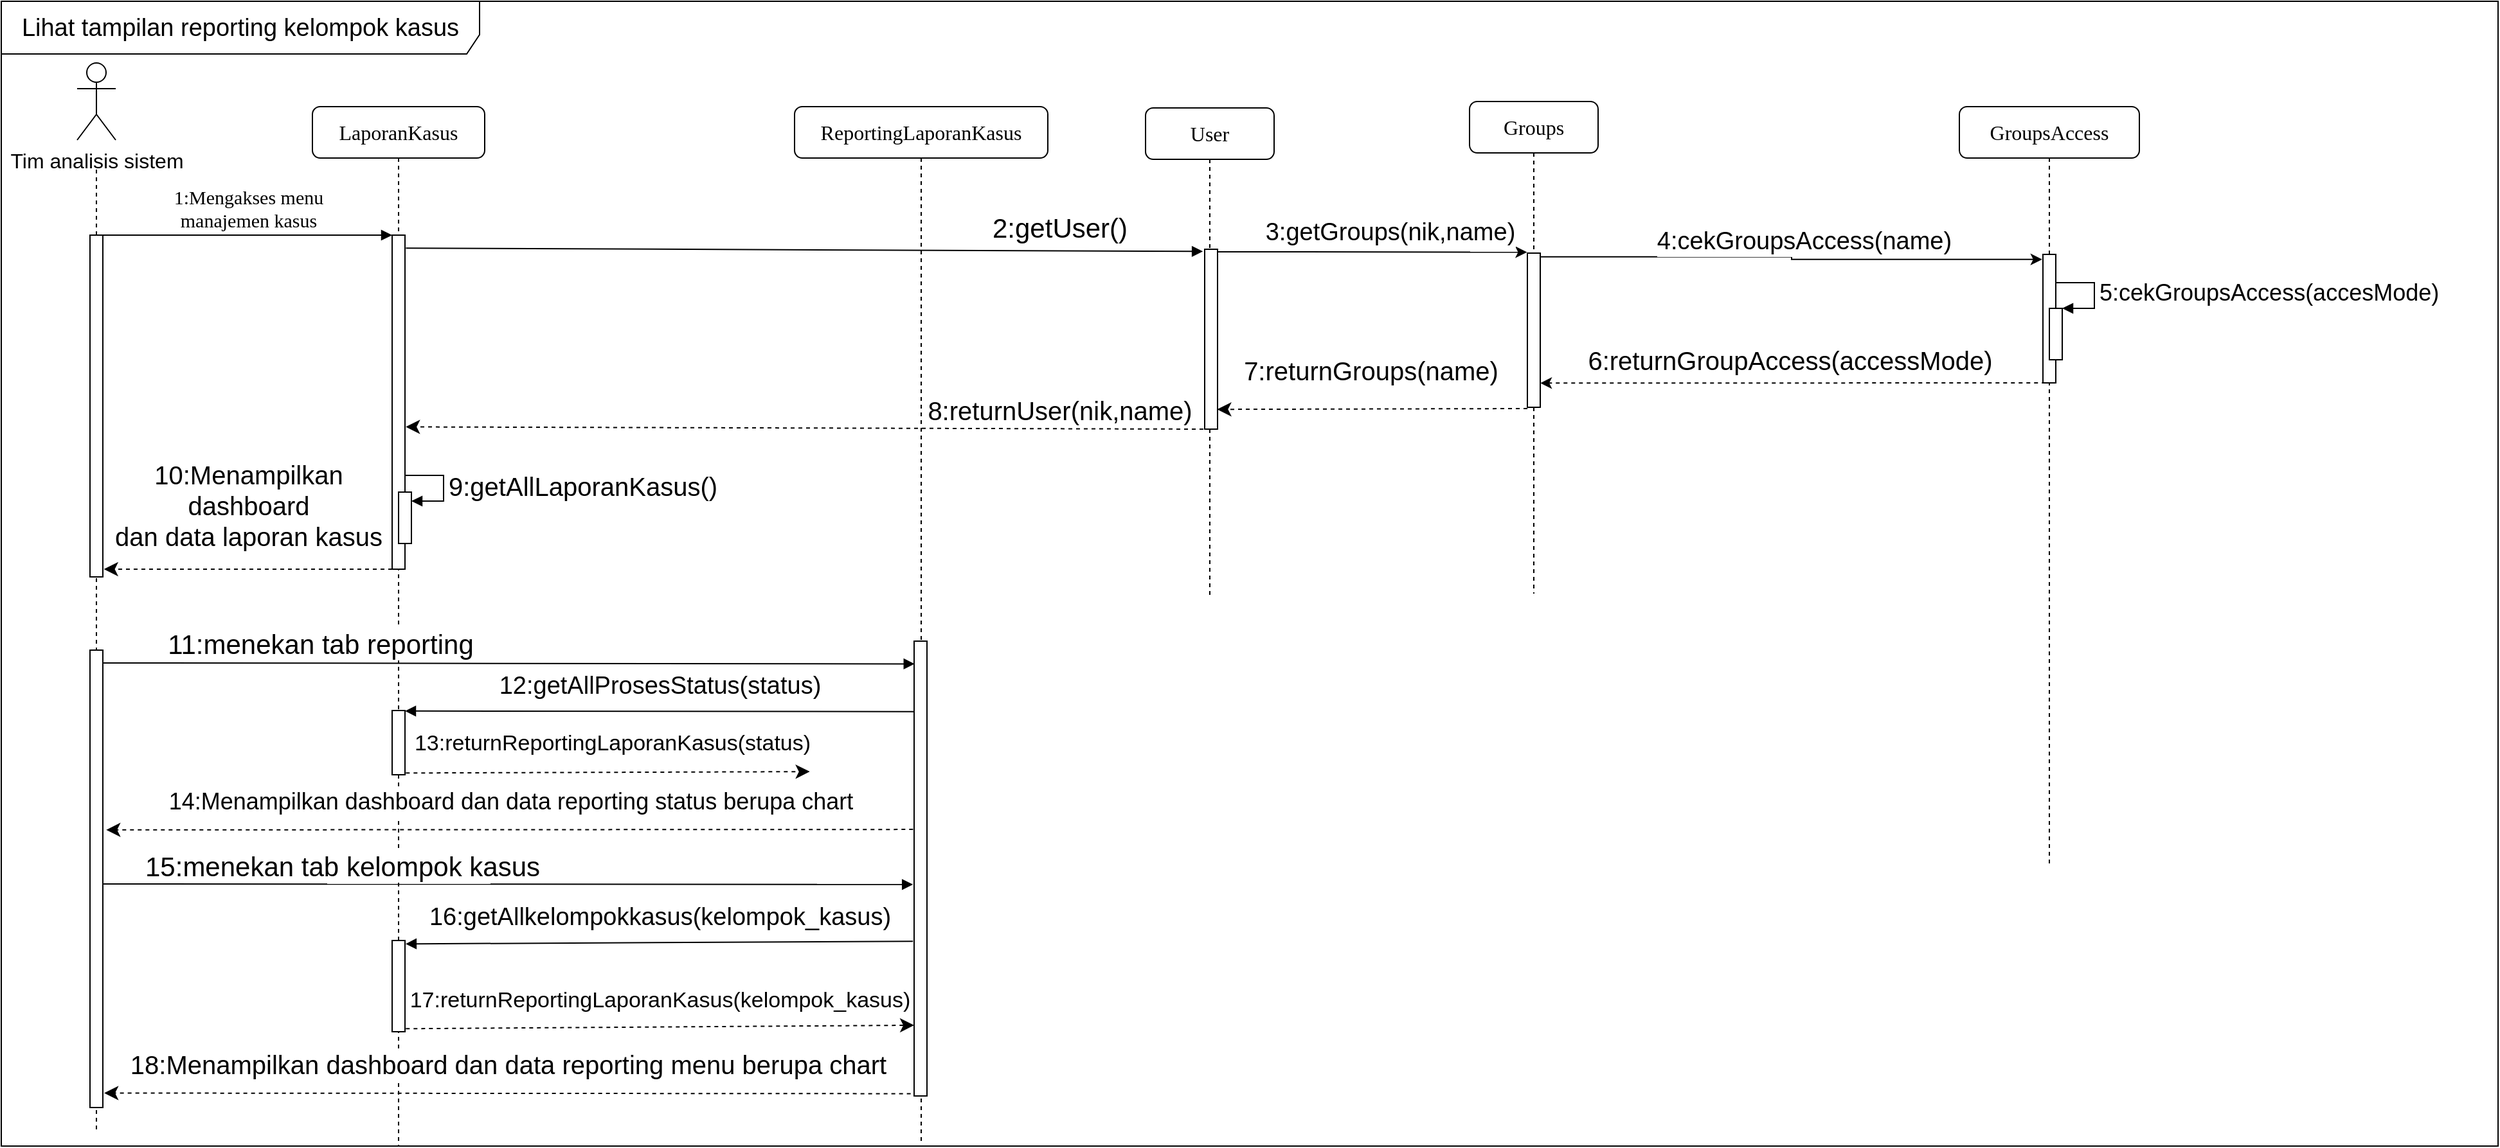 <mxfile version="20.7.4" type="device" pages="3"><diagram id="QUiNV-xHsfiYfG15vwnz" name="Lihat tampilan reporting Kelompok kasus"><mxGraphModel dx="1114" dy="602" grid="1" gridSize="10" guides="1" tooltips="1" connect="1" arrows="1" fold="1" page="1" pageScale="1" pageWidth="291" pageHeight="413" math="0" shadow="0"><root><mxCell id="0"/><mxCell id="1" parent="0"/><mxCell id="U2PRmTuFemIK35CUX2h_-1" value="&lt;font style=&quot;font-size: 19px;&quot;&gt;Lihat tampilan reporting kelompok kasus&lt;br&gt;&lt;/font&gt;" style="shape=umlFrame;whiteSpace=wrap;html=1;fontSize=13;width=372;height=41;" parent="1" vertex="1"><mxGeometry x="8" y="9" width="1942" height="891" as="geometry"/></mxCell><mxCell id="U2PRmTuFemIK35CUX2h_-2" value="&lt;font style=&quot;font-size: 16px;&quot;&gt;LaporanKasus&lt;/font&gt;" style="shape=umlLifeline;perimeter=lifelinePerimeter;whiteSpace=wrap;html=1;container=1;collapsible=0;recursiveResize=0;outlineConnect=0;rounded=1;shadow=0;comic=0;labelBackgroundColor=none;strokeWidth=1;fontFamily=Verdana;fontSize=12;align=center;" parent="1" vertex="1"><mxGeometry x="250" y="91" width="134" height="809" as="geometry"/></mxCell><mxCell id="U2PRmTuFemIK35CUX2h_-3" value="" style="html=1;points=[];perimeter=orthogonalPerimeter;rounded=0;shadow=0;comic=0;labelBackgroundColor=none;strokeWidth=1;fontFamily=Verdana;fontSize=12;align=center;" parent="U2PRmTuFemIK35CUX2h_-2" vertex="1"><mxGeometry x="62" y="100" width="10" height="260" as="geometry"/></mxCell><mxCell id="U2PRmTuFemIK35CUX2h_-4" value="&lt;div&gt;&lt;font style=&quot;font-size: 20px;&quot;&gt;10:Menampilkan &lt;br&gt;&lt;/font&gt;&lt;/div&gt;&lt;div&gt;&lt;font style=&quot;font-size: 20px;&quot;&gt;dashboard &lt;/font&gt;&lt;/div&gt;&lt;div&gt;&lt;font style=&quot;font-size: 20px;&quot;&gt;dan data laporan kasus&lt;/font&gt;&lt;/div&gt;" style="html=1;verticalAlign=bottom;endArrow=classic;dashed=1;endSize=8;rounded=0;fontSize=13;entryX=0.982;entryY=0.75;entryDx=0;entryDy=0;entryPerimeter=0;endFill=1;" parent="U2PRmTuFemIK35CUX2h_-2" edge="1"><mxGeometry x="-0.001" y="-11" relative="1" as="geometry"><mxPoint x="62" y="360" as="sourcePoint"/><mxPoint x="-162.18" y="360" as="targetPoint"/><Array as="points"><mxPoint x="-154" y="360"/></Array><mxPoint as="offset"/></mxGeometry></mxCell><mxCell id="U2PRmTuFemIK35CUX2h_-5" value="" style="html=1;points=[];perimeter=orthogonalPerimeter;fontSize=16;" parent="U2PRmTuFemIK35CUX2h_-2" vertex="1"><mxGeometry x="62" y="470" width="10" height="50" as="geometry"/></mxCell><mxCell id="U2PRmTuFemIK35CUX2h_-6" value="" style="html=1;points=[];perimeter=orthogonalPerimeter;fontSize=16;" parent="U2PRmTuFemIK35CUX2h_-2" vertex="1"><mxGeometry x="62" y="649" width="10" height="71" as="geometry"/></mxCell><mxCell id="U2PRmTuFemIK35CUX2h_-7" value="" style="shape=umlLifeline;perimeter=lifelinePerimeter;whiteSpace=wrap;html=1;container=0;collapsible=0;recursiveResize=0;outlineConnect=0;rounded=1;shadow=0;comic=0;labelBackgroundColor=none;strokeWidth=1;fontFamily=Verdana;fontSize=12;align=center;size=0;" parent="1" vertex="1"><mxGeometry x="32" y="140" width="100" height="750" as="geometry"/></mxCell><mxCell id="U2PRmTuFemIK35CUX2h_-8" value="&lt;font style=&quot;font-size: 15px;&quot;&gt;1:Mengakses menu &lt;br&gt;manajemen kasus&lt;/font&gt;" style="html=1;verticalAlign=bottom;endArrow=block;entryX=0;entryY=0;labelBackgroundColor=none;fontFamily=Verdana;fontSize=12;edgeStyle=elbowEdgeStyle;elbow=vertical;" parent="1" source="U2PRmTuFemIK35CUX2h_-10" target="U2PRmTuFemIK35CUX2h_-3" edge="1"><mxGeometry relative="1" as="geometry"><mxPoint x="152" y="201" as="sourcePoint"/></mxGeometry></mxCell><mxCell id="U2PRmTuFemIK35CUX2h_-9" value="&lt;font style=&quot;font-size: 16px;&quot;&gt;Tim analisis sistem&lt;/font&gt;" style="shape=umlActor;verticalLabelPosition=bottom;verticalAlign=top;html=1;outlineConnect=0;" parent="1" vertex="1"><mxGeometry x="67" y="57" width="30" height="60" as="geometry"/></mxCell><mxCell id="U2PRmTuFemIK35CUX2h_-10" value="" style="html=1;points=[];perimeter=orthogonalPerimeter;rounded=0;shadow=0;comic=0;labelBackgroundColor=none;strokeWidth=1;fontFamily=Verdana;fontSize=12;align=center;" parent="1" vertex="1"><mxGeometry x="77" y="191" width="10" height="266" as="geometry"/></mxCell><mxCell id="U2PRmTuFemIK35CUX2h_-11" value="&lt;font style=&quot;font-size: 16px;&quot;&gt;User&lt;/font&gt;" style="shape=umlLifeline;perimeter=lifelinePerimeter;whiteSpace=wrap;html=1;container=1;collapsible=0;recursiveResize=0;outlineConnect=0;rounded=1;shadow=0;comic=0;labelBackgroundColor=none;strokeWidth=1;fontFamily=Verdana;fontSize=12;align=center;" parent="1" vertex="1"><mxGeometry x="898" y="92" width="100" height="379" as="geometry"/></mxCell><mxCell id="U2PRmTuFemIK35CUX2h_-12" value="" style="html=1;points=[];perimeter=orthogonalPerimeter;rounded=0;shadow=0;comic=0;labelBackgroundColor=none;strokeWidth=1;fontFamily=Verdana;fontSize=12;align=center;" parent="U2PRmTuFemIK35CUX2h_-11" vertex="1"><mxGeometry x="46" y="110" width="10" height="140" as="geometry"/></mxCell><mxCell id="U2PRmTuFemIK35CUX2h_-13" value="&lt;font style=&quot;font-size: 20px;&quot;&gt;8:returnUser(nik,name)&lt;/font&gt;" style="html=1;verticalAlign=bottom;endArrow=classic;dashed=1;endSize=8;rounded=0;fontSize=15;entryX=1.061;entryY=0.574;entryDx=0;entryDy=0;entryPerimeter=0;endFill=1;" parent="U2PRmTuFemIK35CUX2h_-11" target="U2PRmTuFemIK35CUX2h_-3" edge="1"><mxGeometry x="-0.639" relative="1" as="geometry"><mxPoint x="45" y="250" as="sourcePoint"/><mxPoint x="-171.38" y="252.85" as="targetPoint"/><mxPoint as="offset"/></mxGeometry></mxCell><mxCell id="U2PRmTuFemIK35CUX2h_-14" value="&lt;font style=&quot;font-size: 16px;&quot;&gt;Groups&lt;/font&gt;" style="shape=umlLifeline;perimeter=lifelinePerimeter;whiteSpace=wrap;html=1;container=1;collapsible=0;recursiveResize=0;outlineConnect=0;rounded=1;shadow=0;comic=0;labelBackgroundColor=none;strokeWidth=1;fontFamily=Verdana;fontSize=12;align=center;" parent="1" vertex="1"><mxGeometry x="1150" y="87" width="100" height="383" as="geometry"/></mxCell><mxCell id="U2PRmTuFemIK35CUX2h_-15" value="" style="html=1;points=[];perimeter=orthogonalPerimeter;rounded=0;shadow=0;comic=0;labelBackgroundColor=none;strokeWidth=1;fontFamily=Verdana;fontSize=12;align=center;" parent="U2PRmTuFemIK35CUX2h_-14" vertex="1"><mxGeometry x="45" y="118" width="10" height="120" as="geometry"/></mxCell><mxCell id="U2PRmTuFemIK35CUX2h_-16" value="&lt;font style=&quot;font-size: 20px;&quot;&gt;7:returnGroups(name)&lt;/font&gt;" style="html=1;verticalAlign=bottom;endArrow=classic;dashed=1;endSize=8;rounded=0;fontSize=13;entryX=0.973;entryY=0.89;entryDx=0;entryDy=0;entryPerimeter=0;endFill=1;" parent="U2PRmTuFemIK35CUX2h_-14" target="U2PRmTuFemIK35CUX2h_-12" edge="1"><mxGeometry x="0.007" y="-15" relative="1" as="geometry"><mxPoint x="45" y="239" as="sourcePoint"/><mxPoint x="-117.12" y="242.36" as="targetPoint"/><mxPoint as="offset"/></mxGeometry></mxCell><mxCell id="U2PRmTuFemIK35CUX2h_-17" value="&lt;font style=&quot;font-size: 16px;&quot;&gt;GroupsAccess&lt;/font&gt;" style="shape=umlLifeline;perimeter=lifelinePerimeter;whiteSpace=wrap;html=1;container=1;collapsible=0;recursiveResize=0;outlineConnect=0;rounded=1;shadow=0;comic=0;labelBackgroundColor=none;strokeWidth=1;fontFamily=Verdana;fontSize=12;align=center;" parent="1" vertex="1"><mxGeometry x="1531" y="91" width="140" height="589" as="geometry"/></mxCell><mxCell id="U2PRmTuFemIK35CUX2h_-18" value="" style="html=1;points=[];perimeter=orthogonalPerimeter;rounded=0;shadow=0;comic=0;labelBackgroundColor=none;strokeWidth=1;fontFamily=Verdana;fontSize=12;align=center;" parent="U2PRmTuFemIK35CUX2h_-17" vertex="1"><mxGeometry x="65" y="115" width="10" height="100" as="geometry"/></mxCell><mxCell id="U2PRmTuFemIK35CUX2h_-19" value="" style="html=1;points=[];perimeter=orthogonalPerimeter;fontSize=15;" parent="U2PRmTuFemIK35CUX2h_-17" vertex="1"><mxGeometry x="70" y="157" width="10" height="40" as="geometry"/></mxCell><mxCell id="U2PRmTuFemIK35CUX2h_-20" value="&lt;font style=&quot;font-size: 18px;&quot;&gt;5:cekGroupsAccess(accesMode)&lt;/font&gt;" style="edgeStyle=orthogonalEdgeStyle;html=1;align=left;spacingLeft=2;endArrow=block;rounded=0;entryX=1;entryY=0;fontSize=15;" parent="U2PRmTuFemIK35CUX2h_-17" target="U2PRmTuFemIK35CUX2h_-19" edge="1"><mxGeometry relative="1" as="geometry"><mxPoint x="75" y="137" as="sourcePoint"/><Array as="points"><mxPoint x="105" y="137"/></Array></mxGeometry></mxCell><mxCell id="U2PRmTuFemIK35CUX2h_-21" style="edgeStyle=orthogonalEdgeStyle;rounded=0;orthogonalLoop=1;jettySize=auto;html=1;fontSize=15;entryX=-0.035;entryY=-0.006;entryDx=0;entryDy=0;entryPerimeter=0;exitX=1;exitY=0.014;exitDx=0;exitDy=0;exitPerimeter=0;" parent="1" source="U2PRmTuFemIK35CUX2h_-12" target="U2PRmTuFemIK35CUX2h_-15" edge="1"><mxGeometry relative="1" as="geometry"><Array as="points"><mxPoint x="1195" y="204"/></Array><mxPoint x="646" y="207" as="sourcePoint"/><mxPoint x="809" y="207" as="targetPoint"/></mxGeometry></mxCell><mxCell id="U2PRmTuFemIK35CUX2h_-22" value="&lt;font style=&quot;font-size: 19px;&quot;&gt;3:getGroups(nik,name)&lt;/font&gt;" style="edgeLabel;html=1;align=center;verticalAlign=middle;resizable=0;points=[];fontSize=14;" parent="U2PRmTuFemIK35CUX2h_-21" vertex="1" connectable="0"><mxGeometry x="0.34" y="-1" relative="1" as="geometry"><mxPoint x="-28" y="-16" as="offset"/></mxGeometry></mxCell><mxCell id="U2PRmTuFemIK35CUX2h_-23" style="edgeStyle=orthogonalEdgeStyle;rounded=0;orthogonalLoop=1;jettySize=auto;html=1;fontSize=15;entryX=-0.061;entryY=0.039;entryDx=0;entryDy=0;entryPerimeter=0;exitX=0.995;exitY=0.024;exitDx=0;exitDy=0;exitPerimeter=0;" parent="1" source="U2PRmTuFemIK35CUX2h_-15" target="U2PRmTuFemIK35CUX2h_-18" edge="1"><mxGeometry relative="1" as="geometry"><Array as="points"/><mxPoint x="913" y="211.0" as="sourcePoint"/><mxPoint x="1170" y="210" as="targetPoint"/></mxGeometry></mxCell><mxCell id="U2PRmTuFemIK35CUX2h_-24" value="&lt;font style=&quot;font-size: 19px;&quot;&gt;4:cekGroupsAccess(name)&lt;/font&gt;" style="edgeLabel;html=1;align=center;verticalAlign=middle;resizable=0;points=[];fontSize=15;" parent="U2PRmTuFemIK35CUX2h_-23" vertex="1" connectable="0"><mxGeometry x="0.141" y="1" relative="1" as="geometry"><mxPoint x="-17" y="-13" as="offset"/></mxGeometry></mxCell><mxCell id="U2PRmTuFemIK35CUX2h_-25" style="edgeStyle=orthogonalEdgeStyle;rounded=0;orthogonalLoop=1;jettySize=auto;html=1;fontSize=15;entryX=1.003;entryY=0.843;entryDx=0;entryDy=0;entryPerimeter=0;dashed=1;exitX=-0.013;exitY=1;exitDx=0;exitDy=0;exitPerimeter=0;" parent="1" source="U2PRmTuFemIK35CUX2h_-18" target="U2PRmTuFemIK35CUX2h_-15" edge="1"><mxGeometry relative="1" as="geometry"><mxPoint x="1155.87" y="305.76" as="sourcePoint"/><mxPoint x="896" y="306.24" as="targetPoint"/><Array as="points"><mxPoint x="1600" y="306"/></Array></mxGeometry></mxCell><mxCell id="U2PRmTuFemIK35CUX2h_-26" value="&lt;font style=&quot;font-size: 20px;&quot;&gt;6:returnGroupAccess(accessMode)&lt;/font&gt;" style="edgeLabel;html=1;align=center;verticalAlign=middle;resizable=0;points=[];fontSize=15;" parent="U2PRmTuFemIK35CUX2h_-25" vertex="1" connectable="0"><mxGeometry x="0.096" y="-1" relative="1" as="geometry"><mxPoint x="13" y="-17" as="offset"/></mxGeometry></mxCell><mxCell id="U2PRmTuFemIK35CUX2h_-27" value="" style="html=1;points=[];perimeter=orthogonalPerimeter;fontSize=15;" parent="1" vertex="1"><mxGeometry x="317" y="391" width="10" height="40" as="geometry"/></mxCell><mxCell id="U2PRmTuFemIK35CUX2h_-28" value="&lt;font style=&quot;font-size: 20px;&quot;&gt;9:getAllLaporanKasus()&lt;/font&gt;" style="edgeStyle=orthogonalEdgeStyle;html=1;align=left;spacingLeft=2;endArrow=block;rounded=0;entryX=1;entryY=0;fontSize=15;" parent="1" edge="1"><mxGeometry relative="1" as="geometry"><mxPoint x="322.0" y="378" as="sourcePoint"/><Array as="points"><mxPoint x="352" y="378"/></Array><mxPoint x="327.0" y="398" as="targetPoint"/></mxGeometry></mxCell><mxCell id="U2PRmTuFemIK35CUX2h_-29" value="&lt;font style=&quot;font-size: 16px;&quot;&gt;ReportingLaporanKasus&lt;br&gt;&lt;/font&gt;" style="shape=umlLifeline;perimeter=lifelinePerimeter;whiteSpace=wrap;html=1;container=1;collapsible=0;recursiveResize=0;outlineConnect=0;rounded=1;shadow=0;comic=0;labelBackgroundColor=none;strokeWidth=1;fontFamily=Verdana;fontSize=12;align=center;" parent="1" vertex="1"><mxGeometry x="625" y="91" width="197" height="808" as="geometry"/></mxCell><mxCell id="U2PRmTuFemIK35CUX2h_-30" value="" style="html=1;points=[];perimeter=orthogonalPerimeter;fontSize=16;" parent="U2PRmTuFemIK35CUX2h_-29" vertex="1"><mxGeometry x="93" y="416" width="10" height="354" as="geometry"/></mxCell><mxCell id="U2PRmTuFemIK35CUX2h_-31" value="&lt;font style=&quot;font-size: 21px;&quot;&gt;2:getUser()&lt;/font&gt;" style="html=1;verticalAlign=bottom;endArrow=block;rounded=0;fontSize=15;entryX=-0.143;entryY=0.012;entryDx=0;entryDy=0;entryPerimeter=0;exitX=1.071;exitY=0.039;exitDx=0;exitDy=0;exitPerimeter=0;" parent="1" source="U2PRmTuFemIK35CUX2h_-3" target="U2PRmTuFemIK35CUX2h_-12" edge="1"><mxGeometry x="0.64" y="3" width="80" relative="1" as="geometry"><mxPoint x="321" y="206" as="sourcePoint"/><mxPoint x="519.26" y="204.97" as="targetPoint"/><mxPoint as="offset"/></mxGeometry></mxCell><mxCell id="U2PRmTuFemIK35CUX2h_-32" value="" style="html=1;points=[];perimeter=orthogonalPerimeter;fontSize=16;" parent="1" vertex="1"><mxGeometry x="77" y="514" width="10" height="356" as="geometry"/></mxCell><mxCell id="U2PRmTuFemIK35CUX2h_-33" value="&lt;div style=&quot;font-size: 21px;&quot;&gt;&lt;font style=&quot;font-size: 21px;&quot;&gt;11:menekan tab reporting&lt;/font&gt;&lt;/div&gt;" style="html=1;verticalAlign=bottom;endArrow=block;rounded=0;fontSize=16;entryX=0.04;entryY=0.05;entryDx=0;entryDy=0;entryPerimeter=0;exitX=0.976;exitY=0.028;exitDx=0;exitDy=0;exitPerimeter=0;" parent="1" source="U2PRmTuFemIK35CUX2h_-32" target="U2PRmTuFemIK35CUX2h_-30" edge="1"><mxGeometry x="-0.463" width="80" relative="1" as="geometry"><mxPoint x="87" y="514" as="sourcePoint"/><mxPoint x="167" y="514" as="targetPoint"/><mxPoint as="offset"/></mxGeometry></mxCell><mxCell id="U2PRmTuFemIK35CUX2h_-34" value="&lt;font style=&quot;font-size: 18px;&quot;&gt;14:Menampilkan dashboard &lt;/font&gt;&lt;font style=&quot;font-size: 18px;&quot;&gt;dan data reporting status &lt;/font&gt;&lt;font style=&quot;font-size: 18px;&quot;&gt;berupa chart&lt;/font&gt;" style="html=1;verticalAlign=bottom;endArrow=classic;dashed=1;endSize=8;rounded=0;fontSize=13;entryX=1.261;entryY=0.393;entryDx=0;entryDy=0;entryPerimeter=0;exitX=-0.085;exitY=0.414;exitDx=0;exitDy=0;exitPerimeter=0;endFill=1;" parent="1" source="U2PRmTuFemIK35CUX2h_-30" target="U2PRmTuFemIK35CUX2h_-32" edge="1"><mxGeometry x="-0.001" y="-8" relative="1" as="geometry"><mxPoint x="517.19" y="637.412" as="sourcePoint"/><mxPoint x="87.01" y="638.36" as="targetPoint"/><Array as="points"/><mxPoint as="offset"/></mxGeometry></mxCell><mxCell id="U2PRmTuFemIK35CUX2h_-35" value="&lt;font style=&quot;font-size: 19px;&quot;&gt;12:getAllProsesStatus(status)&lt;/font&gt;" style="html=1;verticalAlign=bottom;endArrow=block;rounded=0;fontSize=19;exitX=-0.046;exitY=0.155;exitDx=0;exitDy=0;exitPerimeter=0;entryX=1;entryY=0.008;entryDx=0;entryDy=0;entryPerimeter=0;" parent="1" source="U2PRmTuFemIK35CUX2h_-30" target="U2PRmTuFemIK35CUX2h_-5" edge="1"><mxGeometry x="-0.002" y="-6" width="80" relative="1" as="geometry"><mxPoint x="517.62" y="565.7" as="sourcePoint"/><mxPoint x="322" y="565.7" as="targetPoint"/><mxPoint as="offset"/></mxGeometry></mxCell><mxCell id="U2PRmTuFemIK35CUX2h_-36" value="&lt;font style=&quot;font-size: 17px;&quot;&gt;13:returnReportingLaporanKasus(status)&lt;/font&gt;" style="html=1;verticalAlign=bottom;endArrow=classic;dashed=1;endSize=8;rounded=0;fontSize=19;entryX=-0.117;entryY=0.653;entryDx=0;entryDy=0;entryPerimeter=0;exitX=1.067;exitY=0.973;exitDx=0;exitDy=0;exitPerimeter=0;endFill=1;" parent="1" edge="1"><mxGeometry x="0.018" y="9" relative="1" as="geometry"><mxPoint x="322.67" y="609.65" as="sourcePoint"/><mxPoint x="636.83" y="608.562" as="targetPoint"/><mxPoint as="offset"/></mxGeometry></mxCell><mxCell id="U2PRmTuFemIK35CUX2h_-37" value="&lt;div style=&quot;font-size: 21px;&quot;&gt;&lt;font style=&quot;font-size: 21px;&quot;&gt;15:menekan tab kelompok kasus&lt;br&gt;&lt;/font&gt;&lt;/div&gt;" style="html=1;verticalAlign=bottom;endArrow=block;rounded=0;fontSize=16;entryX=-0.09;entryY=0.535;entryDx=0;entryDy=0;entryPerimeter=0;exitX=0.976;exitY=0.028;exitDx=0;exitDy=0;exitPerimeter=0;" parent="1" target="U2PRmTuFemIK35CUX2h_-30" edge="1"><mxGeometry x="-0.409" y="-1" width="80" relative="1" as="geometry"><mxPoint x="87.0" y="695.998" as="sourcePoint"/><mxPoint x="638.64" y="696.97" as="targetPoint"/><mxPoint as="offset"/></mxGeometry></mxCell><mxCell id="U2PRmTuFemIK35CUX2h_-38" value="&lt;font style=&quot;font-size: 19px;&quot;&gt;16:getAllkelompokkasus(kelompok_kasus)&lt;/font&gt;" style="html=1;verticalAlign=bottom;endArrow=block;rounded=0;fontSize=19;exitX=-0.09;exitY=0.66;exitDx=0;exitDy=0;exitPerimeter=0;entryX=1.044;entryY=0.073;entryDx=0;entryDy=0;entryPerimeter=0;" parent="1" source="U2PRmTuFemIK35CUX2h_-30" edge="1"><mxGeometry x="-0.002" y="-6" width="80" relative="1" as="geometry"><mxPoint x="637.14" y="741.998" as="sourcePoint"/><mxPoint x="322.44" y="742.65" as="targetPoint"/><mxPoint as="offset"/></mxGeometry></mxCell><mxCell id="U2PRmTuFemIK35CUX2h_-39" value="&lt;font style=&quot;font-size: 17px;&quot;&gt;17:returnReportingLaporanKasus(kelompok_kasus)&lt;/font&gt;" style="html=1;verticalAlign=bottom;endArrow=classic;dashed=1;endSize=8;rounded=0;fontSize=19;entryX=0.005;entryY=0.788;entryDx=0;entryDy=0;entryPerimeter=0;exitX=1.067;exitY=0.973;exitDx=0;exitDy=0;exitPerimeter=0;endFill=1;" parent="1" edge="1"><mxGeometry x="-0.002" y="7" relative="1" as="geometry"><mxPoint x="322.67" y="808.65" as="sourcePoint"/><mxPoint x="718.05" y="805.952" as="targetPoint"/><mxPoint as="offset"/></mxGeometry></mxCell><mxCell id="U2PRmTuFemIK35CUX2h_-40" value="&lt;font style=&quot;font-size: 20px;&quot;&gt;18:Menampilkan dashboard &lt;/font&gt;&lt;font style=&quot;font-size: 20px;&quot;&gt;dan data reporting menu &lt;/font&gt;&lt;font style=&quot;font-size: 20px;&quot;&gt;berupa chart&lt;/font&gt;" style="html=1;verticalAlign=bottom;endArrow=classic;dashed=1;endSize=8;rounded=0;fontSize=13;entryX=1.205;entryY=0.444;entryDx=0;entryDy=0;entryPerimeter=0;exitX=-0.267;exitY=0.93;exitDx=0;exitDy=0;exitPerimeter=0;endFill=1;" parent="1" edge="1"><mxGeometry x="-0.001" y="-8" relative="1" as="geometry"><mxPoint x="715.33" y="859.22" as="sourcePoint"/><mxPoint x="88.05" y="858.744" as="targetPoint"/><Array as="points"/><mxPoint as="offset"/></mxGeometry></mxCell></root></mxGraphModel></diagram><diagram id="qwVSZobC1BxfKjVuI-uV" name="Filter data kelompok kasus"><mxGraphModel dx="1114" dy="602" grid="1" gridSize="10" guides="1" tooltips="1" connect="1" arrows="1" fold="1" page="1" pageScale="1" pageWidth="291" pageHeight="413" math="0" shadow="0"><root><mxCell id="0"/><mxCell id="1" parent="0"/><mxCell id="fCzMafSMeFxp_Gs8K6ui-1" value="&lt;font style=&quot;font-size: 19px;&quot;&gt;Filter data reporting kelompok kasus&lt;br&gt;&lt;/font&gt;" style="shape=umlFrame;whiteSpace=wrap;html=1;fontSize=13;width=342;height=41;" parent="1" vertex="1"><mxGeometry x="8" y="9" width="2022" height="1221" as="geometry"/></mxCell><mxCell id="fCzMafSMeFxp_Gs8K6ui-2" value="&lt;font style=&quot;font-size: 16px;&quot;&gt;LaporanKasus&lt;/font&gt;" style="shape=umlLifeline;perimeter=lifelinePerimeter;whiteSpace=wrap;html=1;container=1;collapsible=0;recursiveResize=0;outlineConnect=0;rounded=1;shadow=0;comic=0;labelBackgroundColor=none;strokeWidth=1;fontFamily=Verdana;fontSize=12;align=center;" parent="1" vertex="1"><mxGeometry x="250" y="91" width="134" height="779" as="geometry"/></mxCell><mxCell id="fCzMafSMeFxp_Gs8K6ui-3" value="" style="html=1;points=[];perimeter=orthogonalPerimeter;rounded=0;shadow=0;comic=0;labelBackgroundColor=none;strokeWidth=1;fontFamily=Verdana;fontSize=12;align=center;" parent="fCzMafSMeFxp_Gs8K6ui-2" vertex="1"><mxGeometry x="62" y="100" width="10" height="260" as="geometry"/></mxCell><mxCell id="fCzMafSMeFxp_Gs8K6ui-4" value="&lt;div&gt;&lt;font style=&quot;font-size: 20px;&quot;&gt;10:Menampilkan &lt;br&gt;&lt;/font&gt;&lt;/div&gt;&lt;div&gt;&lt;font style=&quot;font-size: 20px;&quot;&gt;dashboard &lt;/font&gt;&lt;/div&gt;&lt;div&gt;&lt;font style=&quot;font-size: 20px;&quot;&gt;dan data laporan kasus&lt;/font&gt;&lt;/div&gt;" style="html=1;verticalAlign=bottom;endArrow=classic;dashed=1;endSize=8;rounded=0;fontSize=13;entryX=0.982;entryY=0.75;entryDx=0;entryDy=0;entryPerimeter=0;endFill=1;" parent="fCzMafSMeFxp_Gs8K6ui-2" edge="1"><mxGeometry x="-0.001" y="-11" relative="1" as="geometry"><mxPoint x="62" y="360" as="sourcePoint"/><mxPoint x="-162.18" y="360" as="targetPoint"/><Array as="points"><mxPoint x="-154" y="360"/></Array><mxPoint as="offset"/></mxGeometry></mxCell><mxCell id="fCzMafSMeFxp_Gs8K6ui-5" value="" style="html=1;points=[];perimeter=orthogonalPerimeter;fontSize=16;" parent="fCzMafSMeFxp_Gs8K6ui-2" vertex="1"><mxGeometry x="62" y="470" width="10" height="50" as="geometry"/></mxCell><mxCell id="fCzMafSMeFxp_Gs8K6ui-6" value="" style="html=1;points=[];perimeter=orthogonalPerimeter;fontSize=16;" parent="fCzMafSMeFxp_Gs8K6ui-2" vertex="1"><mxGeometry x="62" y="649" width="10" height="71" as="geometry"/></mxCell><mxCell id="fCzMafSMeFxp_Gs8K6ui-7" value="" style="shape=umlLifeline;perimeter=lifelinePerimeter;whiteSpace=wrap;html=1;container=0;collapsible=0;recursiveResize=0;outlineConnect=0;rounded=1;shadow=0;comic=0;labelBackgroundColor=none;strokeWidth=1;fontFamily=Verdana;fontSize=12;align=center;size=0;" parent="1" vertex="1"><mxGeometry x="32" y="140" width="100" height="1030" as="geometry"/></mxCell><mxCell id="fCzMafSMeFxp_Gs8K6ui-8" value="&lt;font style=&quot;font-size: 15px;&quot;&gt;1:Mengakses menu &lt;br&gt;manajemen kasus&lt;/font&gt;" style="html=1;verticalAlign=bottom;endArrow=block;entryX=0;entryY=0;labelBackgroundColor=none;fontFamily=Verdana;fontSize=12;edgeStyle=elbowEdgeStyle;elbow=vertical;" parent="1" source="fCzMafSMeFxp_Gs8K6ui-10" target="fCzMafSMeFxp_Gs8K6ui-3" edge="1"><mxGeometry relative="1" as="geometry"><mxPoint x="152" y="201" as="sourcePoint"/></mxGeometry></mxCell><mxCell id="fCzMafSMeFxp_Gs8K6ui-9" value="&lt;font style=&quot;font-size: 16px;&quot;&gt;Tim analisis sistem&lt;/font&gt;" style="shape=umlActor;verticalLabelPosition=bottom;verticalAlign=top;html=1;outlineConnect=0;" parent="1" vertex="1"><mxGeometry x="67" y="57" width="30" height="60" as="geometry"/></mxCell><mxCell id="fCzMafSMeFxp_Gs8K6ui-10" value="" style="html=1;points=[];perimeter=orthogonalPerimeter;rounded=0;shadow=0;comic=0;labelBackgroundColor=none;strokeWidth=1;fontFamily=Verdana;fontSize=12;align=center;" parent="1" vertex="1"><mxGeometry x="77" y="191" width="10" height="266" as="geometry"/></mxCell><mxCell id="fCzMafSMeFxp_Gs8K6ui-11" value="&lt;font style=&quot;font-size: 16px;&quot;&gt;User&lt;/font&gt;" style="shape=umlLifeline;perimeter=lifelinePerimeter;whiteSpace=wrap;html=1;container=1;collapsible=0;recursiveResize=0;outlineConnect=0;rounded=1;shadow=0;comic=0;labelBackgroundColor=none;strokeWidth=1;fontFamily=Verdana;fontSize=12;align=center;" parent="1" vertex="1"><mxGeometry x="1082" y="92" width="100" height="379" as="geometry"/></mxCell><mxCell id="fCzMafSMeFxp_Gs8K6ui-12" value="" style="html=1;points=[];perimeter=orthogonalPerimeter;rounded=0;shadow=0;comic=0;labelBackgroundColor=none;strokeWidth=1;fontFamily=Verdana;fontSize=12;align=center;" parent="fCzMafSMeFxp_Gs8K6ui-11" vertex="1"><mxGeometry x="46" y="110" width="10" height="140" as="geometry"/></mxCell><mxCell id="fCzMafSMeFxp_Gs8K6ui-13" value="&lt;font style=&quot;font-size: 20px;&quot;&gt;8:returnUser(nik,name)&lt;/font&gt;" style="html=1;verticalAlign=bottom;endArrow=classic;dashed=1;endSize=8;rounded=0;fontSize=15;entryX=1.061;entryY=0.574;entryDx=0;entryDy=0;entryPerimeter=0;endFill=1;" parent="fCzMafSMeFxp_Gs8K6ui-11" target="fCzMafSMeFxp_Gs8K6ui-3" edge="1"><mxGeometry x="0.606" relative="1" as="geometry"><mxPoint x="45" y="250" as="sourcePoint"/><mxPoint x="-171.38" y="252.85" as="targetPoint"/><mxPoint as="offset"/></mxGeometry></mxCell><mxCell id="fCzMafSMeFxp_Gs8K6ui-14" value="&lt;font style=&quot;font-size: 16px;&quot;&gt;Groups&lt;/font&gt;" style="shape=umlLifeline;perimeter=lifelinePerimeter;whiteSpace=wrap;html=1;container=1;collapsible=0;recursiveResize=0;outlineConnect=0;rounded=1;shadow=0;comic=0;labelBackgroundColor=none;strokeWidth=1;fontFamily=Verdana;fontSize=12;align=center;" parent="1" vertex="1"><mxGeometry x="1325" y="87" width="100" height="383" as="geometry"/></mxCell><mxCell id="fCzMafSMeFxp_Gs8K6ui-15" value="" style="html=1;points=[];perimeter=orthogonalPerimeter;rounded=0;shadow=0;comic=0;labelBackgroundColor=none;strokeWidth=1;fontFamily=Verdana;fontSize=12;align=center;" parent="fCzMafSMeFxp_Gs8K6ui-14" vertex="1"><mxGeometry x="45" y="118" width="10" height="120" as="geometry"/></mxCell><mxCell id="fCzMafSMeFxp_Gs8K6ui-16" value="&lt;font style=&quot;font-size: 20px;&quot;&gt;7:returnGroups(name)&lt;/font&gt;" style="html=1;verticalAlign=bottom;endArrow=classic;dashed=1;endSize=8;rounded=0;fontSize=13;entryX=0.973;entryY=0.89;entryDx=0;entryDy=0;entryPerimeter=0;endFill=1;" parent="fCzMafSMeFxp_Gs8K6ui-14" target="fCzMafSMeFxp_Gs8K6ui-12" edge="1"><mxGeometry x="0.007" y="-15" relative="1" as="geometry"><mxPoint x="45" y="239" as="sourcePoint"/><mxPoint x="-117.12" y="242.36" as="targetPoint"/><mxPoint as="offset"/></mxGeometry></mxCell><mxCell id="fCzMafSMeFxp_Gs8K6ui-17" value="&lt;font style=&quot;font-size: 16px;&quot;&gt;GroupsAccess&lt;/font&gt;" style="shape=umlLifeline;perimeter=lifelinePerimeter;whiteSpace=wrap;html=1;container=1;collapsible=0;recursiveResize=0;outlineConnect=0;rounded=1;shadow=0;comic=0;labelBackgroundColor=none;strokeWidth=1;fontFamily=Verdana;fontSize=12;align=center;" parent="1" vertex="1"><mxGeometry x="1646" y="91" width="140" height="589" as="geometry"/></mxCell><mxCell id="fCzMafSMeFxp_Gs8K6ui-18" value="" style="html=1;points=[];perimeter=orthogonalPerimeter;rounded=0;shadow=0;comic=0;labelBackgroundColor=none;strokeWidth=1;fontFamily=Verdana;fontSize=12;align=center;" parent="fCzMafSMeFxp_Gs8K6ui-17" vertex="1"><mxGeometry x="65" y="115" width="10" height="100" as="geometry"/></mxCell><mxCell id="fCzMafSMeFxp_Gs8K6ui-19" value="" style="html=1;points=[];perimeter=orthogonalPerimeter;fontSize=15;" parent="fCzMafSMeFxp_Gs8K6ui-17" vertex="1"><mxGeometry x="70" y="157" width="10" height="40" as="geometry"/></mxCell><mxCell id="fCzMafSMeFxp_Gs8K6ui-20" value="&lt;font style=&quot;font-size: 18px;&quot;&gt;5:cekGroupsAccess(accesMode)&lt;/font&gt;" style="edgeStyle=orthogonalEdgeStyle;html=1;align=left;spacingLeft=2;endArrow=block;rounded=0;entryX=1;entryY=0;fontSize=15;" parent="fCzMafSMeFxp_Gs8K6ui-17" target="fCzMafSMeFxp_Gs8K6ui-19" edge="1"><mxGeometry relative="1" as="geometry"><mxPoint x="75" y="137" as="sourcePoint"/><Array as="points"><mxPoint x="105" y="137"/></Array></mxGeometry></mxCell><mxCell id="fCzMafSMeFxp_Gs8K6ui-21" style="edgeStyle=orthogonalEdgeStyle;rounded=0;orthogonalLoop=1;jettySize=auto;html=1;fontSize=15;entryX=-0.035;entryY=-0.006;entryDx=0;entryDy=0;entryPerimeter=0;exitX=1;exitY=0.014;exitDx=0;exitDy=0;exitPerimeter=0;" parent="1" source="fCzMafSMeFxp_Gs8K6ui-12" target="fCzMafSMeFxp_Gs8K6ui-15" edge="1"><mxGeometry relative="1" as="geometry"><Array as="points"><mxPoint x="1195" y="204"/></Array><mxPoint x="646" y="207" as="sourcePoint"/><mxPoint x="809" y="207" as="targetPoint"/></mxGeometry></mxCell><mxCell id="fCzMafSMeFxp_Gs8K6ui-22" value="&lt;font style=&quot;font-size: 20px;&quot;&gt;3:getGroups(nik,name)&lt;/font&gt;" style="edgeLabel;html=1;align=center;verticalAlign=middle;resizable=0;points=[];fontSize=14;" parent="fCzMafSMeFxp_Gs8K6ui-21" vertex="1" connectable="0"><mxGeometry x="0.34" y="-1" relative="1" as="geometry"><mxPoint x="-42" y="-17" as="offset"/></mxGeometry></mxCell><mxCell id="fCzMafSMeFxp_Gs8K6ui-23" style="edgeStyle=orthogonalEdgeStyle;rounded=0;orthogonalLoop=1;jettySize=auto;html=1;fontSize=15;entryX=-0.061;entryY=0.039;entryDx=0;entryDy=0;entryPerimeter=0;exitX=0.995;exitY=0.024;exitDx=0;exitDy=0;exitPerimeter=0;" parent="1" source="fCzMafSMeFxp_Gs8K6ui-15" target="fCzMafSMeFxp_Gs8K6ui-18" edge="1"><mxGeometry relative="1" as="geometry"><Array as="points"/><mxPoint x="913" y="211.0" as="sourcePoint"/><mxPoint x="1170" y="210" as="targetPoint"/></mxGeometry></mxCell><mxCell id="fCzMafSMeFxp_Gs8K6ui-24" value="&lt;font style=&quot;font-size: 19px;&quot;&gt;4:cekGroupsAccess(name)&lt;/font&gt;" style="edgeLabel;html=1;align=center;verticalAlign=middle;resizable=0;points=[];fontSize=15;" parent="fCzMafSMeFxp_Gs8K6ui-23" vertex="1" connectable="0"><mxGeometry x="0.141" y="1" relative="1" as="geometry"><mxPoint x="-17" y="-13" as="offset"/></mxGeometry></mxCell><mxCell id="fCzMafSMeFxp_Gs8K6ui-25" style="edgeStyle=orthogonalEdgeStyle;rounded=0;orthogonalLoop=1;jettySize=auto;html=1;fontSize=15;entryX=1.003;entryY=0.843;entryDx=0;entryDy=0;entryPerimeter=0;dashed=1;exitX=-0.013;exitY=1;exitDx=0;exitDy=0;exitPerimeter=0;" parent="1" source="fCzMafSMeFxp_Gs8K6ui-18" target="fCzMafSMeFxp_Gs8K6ui-15" edge="1"><mxGeometry relative="1" as="geometry"><mxPoint x="1155.87" y="305.76" as="sourcePoint"/><mxPoint x="896" y="306.24" as="targetPoint"/><Array as="points"><mxPoint x="1600" y="306"/></Array></mxGeometry></mxCell><mxCell id="fCzMafSMeFxp_Gs8K6ui-26" value="&lt;font style=&quot;font-size: 20px;&quot;&gt;6:returnGroupAccess(accessMode)&lt;/font&gt;" style="edgeLabel;html=1;align=center;verticalAlign=middle;resizable=0;points=[];fontSize=15;" parent="fCzMafSMeFxp_Gs8K6ui-25" vertex="1" connectable="0"><mxGeometry x="0.096" y="-1" relative="1" as="geometry"><mxPoint x="13" y="-17" as="offset"/></mxGeometry></mxCell><mxCell id="fCzMafSMeFxp_Gs8K6ui-27" value="" style="html=1;points=[];perimeter=orthogonalPerimeter;fontSize=15;" parent="1" vertex="1"><mxGeometry x="317" y="391" width="10" height="40" as="geometry"/></mxCell><mxCell id="fCzMafSMeFxp_Gs8K6ui-28" value="&lt;font style=&quot;font-size: 20px;&quot;&gt;9:getAllLaporanKasus()&lt;/font&gt;" style="edgeStyle=orthogonalEdgeStyle;html=1;align=left;spacingLeft=2;endArrow=block;rounded=0;entryX=1;entryY=0;fontSize=15;" parent="1" edge="1"><mxGeometry relative="1" as="geometry"><mxPoint x="322" y="378" as="sourcePoint"/><Array as="points"><mxPoint x="352" y="378"/></Array><mxPoint x="327" y="398" as="targetPoint"/></mxGeometry></mxCell><mxCell id="fCzMafSMeFxp_Gs8K6ui-29" value="&lt;font style=&quot;font-size: 16px;&quot;&gt;ReportingLaporanKasus&lt;br&gt;&lt;/font&gt;" style="shape=umlLifeline;perimeter=lifelinePerimeter;whiteSpace=wrap;html=1;container=1;collapsible=0;recursiveResize=0;outlineConnect=0;rounded=1;shadow=0;comic=0;labelBackgroundColor=none;strokeWidth=1;fontFamily=Verdana;fontSize=12;align=center;" parent="1" vertex="1"><mxGeometry x="625" y="91" width="197" height="1079" as="geometry"/></mxCell><mxCell id="fCzMafSMeFxp_Gs8K6ui-30" value="" style="html=1;points=[];perimeter=orthogonalPerimeter;fontSize=16;" parent="fCzMafSMeFxp_Gs8K6ui-29" vertex="1"><mxGeometry x="93" y="416" width="10" height="354" as="geometry"/></mxCell><mxCell id="nMuJJRMSIPLTNcmcRdNP-7" value="" style="html=1;points=[];perimeter=orthogonalPerimeter;fontSize=20;" parent="fCzMafSMeFxp_Gs8K6ui-29" vertex="1"><mxGeometry x="93.5" y="799" width="10" height="211" as="geometry"/></mxCell><mxCell id="fCzMafSMeFxp_Gs8K6ui-31" value="&lt;font style=&quot;font-size: 21px;&quot;&gt;2:getUser()&lt;/font&gt;" style="html=1;verticalAlign=bottom;endArrow=block;rounded=0;fontSize=15;entryX=-0.143;entryY=0.012;entryDx=0;entryDy=0;entryPerimeter=0;exitX=1.071;exitY=0.039;exitDx=0;exitDy=0;exitPerimeter=0;" parent="1" source="fCzMafSMeFxp_Gs8K6ui-3" target="fCzMafSMeFxp_Gs8K6ui-12" edge="1"><mxGeometry x="-0.606" y="1" width="80" relative="1" as="geometry"><mxPoint x="321" y="206" as="sourcePoint"/><mxPoint x="519.26" y="204.97" as="targetPoint"/><mxPoint y="1" as="offset"/></mxGeometry></mxCell><mxCell id="fCzMafSMeFxp_Gs8K6ui-32" value="" style="html=1;points=[];perimeter=orthogonalPerimeter;fontSize=16;" parent="1" vertex="1"><mxGeometry x="77" y="514" width="10" height="356" as="geometry"/></mxCell><mxCell id="fCzMafSMeFxp_Gs8K6ui-33" value="&lt;div style=&quot;font-size: 21px;&quot;&gt;&lt;font style=&quot;font-size: 21px;&quot;&gt;11:menekan tab reporting&lt;/font&gt;&lt;/div&gt;" style="html=1;verticalAlign=bottom;endArrow=block;rounded=0;fontSize=16;entryX=0.04;entryY=0.05;entryDx=0;entryDy=0;entryPerimeter=0;exitX=0.976;exitY=0.028;exitDx=0;exitDy=0;exitPerimeter=0;" parent="1" source="fCzMafSMeFxp_Gs8K6ui-32" target="fCzMafSMeFxp_Gs8K6ui-30" edge="1"><mxGeometry x="-0.463" width="80" relative="1" as="geometry"><mxPoint x="87" y="514" as="sourcePoint"/><mxPoint x="167" y="514" as="targetPoint"/><mxPoint as="offset"/></mxGeometry></mxCell><mxCell id="fCzMafSMeFxp_Gs8K6ui-34" value="&lt;font style=&quot;font-size: 18px;&quot;&gt;14:Menampilkan dashboard &lt;/font&gt;&lt;font style=&quot;font-size: 18px;&quot;&gt;dan data reporting status &lt;/font&gt;&lt;font style=&quot;font-size: 18px;&quot;&gt;berupa chart&lt;/font&gt;" style="html=1;verticalAlign=bottom;endArrow=classic;dashed=1;endSize=8;rounded=0;fontSize=13;entryX=1.261;entryY=0.393;entryDx=0;entryDy=0;entryPerimeter=0;exitX=-0.085;exitY=0.414;exitDx=0;exitDy=0;exitPerimeter=0;endFill=1;" parent="1" source="fCzMafSMeFxp_Gs8K6ui-30" target="fCzMafSMeFxp_Gs8K6ui-32" edge="1"><mxGeometry x="-0.001" y="-8" relative="1" as="geometry"><mxPoint x="517.19" y="637.412" as="sourcePoint"/><mxPoint x="87.01" y="638.36" as="targetPoint"/><Array as="points"/><mxPoint as="offset"/></mxGeometry></mxCell><mxCell id="fCzMafSMeFxp_Gs8K6ui-35" value="&lt;font style=&quot;font-size: 19px;&quot;&gt;12:getAllProsesStatus(status)&lt;/font&gt;" style="html=1;verticalAlign=bottom;endArrow=block;rounded=0;fontSize=19;exitX=-0.046;exitY=0.155;exitDx=0;exitDy=0;exitPerimeter=0;entryX=1;entryY=0.008;entryDx=0;entryDy=0;entryPerimeter=0;" parent="1" source="fCzMafSMeFxp_Gs8K6ui-30" target="fCzMafSMeFxp_Gs8K6ui-5" edge="1"><mxGeometry x="-0.002" y="-6" width="80" relative="1" as="geometry"><mxPoint x="517.62" y="565.7" as="sourcePoint"/><mxPoint x="322" y="565.7" as="targetPoint"/><mxPoint as="offset"/></mxGeometry></mxCell><mxCell id="fCzMafSMeFxp_Gs8K6ui-36" value="&lt;font style=&quot;font-size: 17px;&quot;&gt;13:returnReportingLaporanKasus(status)&lt;/font&gt;" style="html=1;verticalAlign=bottom;endArrow=classic;dashed=1;endSize=8;rounded=0;fontSize=19;entryX=-0.117;entryY=0.653;entryDx=0;entryDy=0;entryPerimeter=0;exitX=1.067;exitY=0.973;exitDx=0;exitDy=0;exitPerimeter=0;endFill=1;" parent="1" edge="1"><mxGeometry x="0.018" y="9" relative="1" as="geometry"><mxPoint x="322.67" y="609.65" as="sourcePoint"/><mxPoint x="636.83" y="608.562" as="targetPoint"/><mxPoint as="offset"/></mxGeometry></mxCell><mxCell id="fCzMafSMeFxp_Gs8K6ui-37" value="&lt;div style=&quot;font-size: 21px;&quot;&gt;&lt;font style=&quot;font-size: 21px;&quot;&gt;15:menekan tab kelompok kasus&lt;br&gt;&lt;/font&gt;&lt;/div&gt;" style="html=1;verticalAlign=bottom;endArrow=block;rounded=0;fontSize=16;entryX=-0.09;entryY=0.535;entryDx=0;entryDy=0;entryPerimeter=0;exitX=0.976;exitY=0.028;exitDx=0;exitDy=0;exitPerimeter=0;" parent="1" target="fCzMafSMeFxp_Gs8K6ui-30" edge="1"><mxGeometry x="-0.409" y="-1" width="80" relative="1" as="geometry"><mxPoint x="87.0" y="695.998" as="sourcePoint"/><mxPoint x="638.64" y="696.97" as="targetPoint"/><mxPoint as="offset"/></mxGeometry></mxCell><mxCell id="fCzMafSMeFxp_Gs8K6ui-38" value="&lt;font style=&quot;font-size: 19px;&quot;&gt;16:getAllkelompok_kasus(kelompok_kasus)&lt;/font&gt;" style="html=1;verticalAlign=bottom;endArrow=block;rounded=0;fontSize=19;exitX=-0.09;exitY=0.66;exitDx=0;exitDy=0;exitPerimeter=0;entryX=1.044;entryY=0.073;entryDx=0;entryDy=0;entryPerimeter=0;" parent="1" source="fCzMafSMeFxp_Gs8K6ui-30" edge="1"><mxGeometry x="-0.002" y="-6" width="80" relative="1" as="geometry"><mxPoint x="637.14" y="741.998" as="sourcePoint"/><mxPoint x="322.44" y="742.65" as="targetPoint"/><mxPoint as="offset"/></mxGeometry></mxCell><mxCell id="fCzMafSMeFxp_Gs8K6ui-39" value="&lt;font style=&quot;font-size: 17px;&quot;&gt;17:returnReportingLaporanKasus(kelompok_kasus)&lt;/font&gt;" style="html=1;verticalAlign=bottom;endArrow=classic;dashed=1;endSize=8;rounded=0;fontSize=19;entryX=0.005;entryY=0.788;entryDx=0;entryDy=0;entryPerimeter=0;exitX=1.067;exitY=0.973;exitDx=0;exitDy=0;exitPerimeter=0;endFill=1;" parent="1" edge="1"><mxGeometry x="-0.002" y="7" relative="1" as="geometry"><mxPoint x="322.67" y="808.65" as="sourcePoint"/><mxPoint x="718.05" y="805.952" as="targetPoint"/><mxPoint as="offset"/></mxGeometry></mxCell><mxCell id="fCzMafSMeFxp_Gs8K6ui-40" value="&lt;font style=&quot;font-size: 20px;&quot;&gt;18:Menampilkan dashboard &lt;/font&gt;&lt;font style=&quot;font-size: 20px;&quot;&gt;dan data reporting menu &lt;/font&gt;&lt;font style=&quot;font-size: 20px;&quot;&gt;berupa chart&lt;/font&gt;" style="html=1;verticalAlign=bottom;endArrow=classic;dashed=1;endSize=8;rounded=0;fontSize=13;entryX=1.205;entryY=0.444;entryDx=0;entryDy=0;entryPerimeter=0;exitX=-0.267;exitY=0.93;exitDx=0;exitDy=0;exitPerimeter=0;endFill=1;" parent="1" edge="1"><mxGeometry x="-0.001" y="-8" relative="1" as="geometry"><mxPoint x="715.33" y="859.22" as="sourcePoint"/><mxPoint x="88.05" y="858.744" as="targetPoint"/><Array as="points"/><mxPoint as="offset"/></mxGeometry></mxCell><mxCell id="nMuJJRMSIPLTNcmcRdNP-4" value="&lt;font style=&quot;font-size: 16px;&quot;&gt;KelompokKasus&lt;br&gt;&lt;/font&gt;" style="shape=umlLifeline;perimeter=lifelinePerimeter;whiteSpace=wrap;html=1;container=1;collapsible=0;recursiveResize=0;outlineConnect=0;rounded=1;shadow=0;comic=0;labelBackgroundColor=none;strokeWidth=1;fontFamily=Verdana;fontSize=12;align=center;" parent="1" vertex="1"><mxGeometry x="880" y="92" width="197" height="1038" as="geometry"/></mxCell><mxCell id="nMuJJRMSIPLTNcmcRdNP-6" value="" style="html=1;points=[];perimeter=orthogonalPerimeter;fontSize=20;" parent="1" vertex="1"><mxGeometry x="77" y="900" width="10" height="210" as="geometry"/></mxCell><mxCell id="nMuJJRMSIPLTNcmcRdNP-13" value="&lt;div style=&quot;font-size: 21px;&quot;&gt;&lt;font style=&quot;font-size: 21px;&quot;&gt;19:menekan tombol filter data&lt;br&gt;&lt;/font&gt;&lt;/div&gt;" style="html=1;verticalAlign=bottom;endArrow=block;rounded=0;fontSize=16;exitX=0.976;exitY=0.028;exitDx=0;exitDy=0;exitPerimeter=0;entryX=-0.257;entryY=0.062;entryDx=0;entryDy=0;entryPerimeter=0;" parent="1" target="nMuJJRMSIPLTNcmcRdNP-7" edge="1"><mxGeometry x="-0.04" width="80" relative="1" as="geometry"><mxPoint x="91.0" y="905.998" as="sourcePoint"/><mxPoint x="699" y="905.998" as="targetPoint"/><mxPoint as="offset"/></mxGeometry></mxCell><mxCell id="nMuJJRMSIPLTNcmcRdNP-14" value="&lt;font style=&quot;font-size: 21px;&quot;&gt;20:Menampilkan field filter &lt;br&gt;&lt;/font&gt;" style="html=1;verticalAlign=bottom;endArrow=classic;dashed=1;endSize=8;rounded=0;fontSize=13;entryX=1.205;entryY=0.444;entryDx=0;entryDy=0;entryPerimeter=0;exitX=-0.114;exitY=0.214;exitDx=0;exitDy=0;exitPerimeter=0;endFill=1;" parent="1" edge="1"><mxGeometry x="0.007" y="-2" relative="1" as="geometry"><mxPoint x="717.36" y="946.64" as="sourcePoint"/><mxPoint x="91.05" y="946.744" as="targetPoint"/><Array as="points"/><mxPoint as="offset"/></mxGeometry></mxCell><mxCell id="nMuJJRMSIPLTNcmcRdNP-15" value="&lt;div style=&quot;font-size: 21px;&quot;&gt;&lt;font style=&quot;font-size: 21px;&quot;&gt;21:mengisi field filter sesuai kebutuhan&lt;br&gt;&lt;/font&gt;&lt;/div&gt;" style="html=1;verticalAlign=bottom;endArrow=block;rounded=0;fontSize=16;exitX=0.976;exitY=0.028;exitDx=0;exitDy=0;exitPerimeter=0;entryX=-0.221;entryY=0.342;entryDx=0;entryDy=0;entryPerimeter=0;" parent="1" edge="1"><mxGeometry x="-0.04" width="80" relative="1" as="geometry"><mxPoint x="92.0" y="984.998" as="sourcePoint"/><mxPoint x="716.29" y="984.92" as="targetPoint"/><mxPoint as="offset"/></mxGeometry></mxCell><mxCell id="nMuJJRMSIPLTNcmcRdNP-16" value="&lt;div style=&quot;font-size: 21px;&quot;&gt;&lt;font style=&quot;font-size: 21px;&quot;&gt;22:menekan tombol cari &lt;br&gt;&lt;/font&gt;&lt;/div&gt;" style="html=1;verticalAlign=bottom;endArrow=block;rounded=0;fontSize=16;exitX=0.976;exitY=0.028;exitDx=0;exitDy=0;exitPerimeter=0;entryX=0.007;entryY=0.621;entryDx=0;entryDy=0;entryPerimeter=0;" parent="1" edge="1"><mxGeometry x="-0.04" width="80" relative="1" as="geometry"><mxPoint x="90.0" y="1025.998" as="sourcePoint"/><mxPoint x="718.57" y="1026.031" as="targetPoint"/><mxPoint as="offset"/></mxGeometry></mxCell><mxCell id="nMuJJRMSIPLTNcmcRdNP-17" value="&lt;div&gt;&lt;font style=&quot;font-size: 20px;&quot;&gt;25:Menampilkan data kelompok kasus&lt;/font&gt;&lt;/div&gt;&lt;div&gt;&lt;font style=&quot;font-size: 20px;&quot;&gt;&amp;nbsp;sesuai dengan inputan field filter&lt;/font&gt;&lt;/div&gt;" style="html=1;verticalAlign=bottom;endArrow=classic;dashed=1;endSize=8;rounded=0;fontSize=13;entryX=1.205;entryY=0.444;entryDx=0;entryDy=0;entryPerimeter=0;exitX=-0.04;exitY=0.998;exitDx=0;exitDy=0;exitPerimeter=0;endFill=1;" parent="1" source="nMuJJRMSIPLTNcmcRdNP-7" edge="1"><mxGeometry x="-0.001" y="-8" relative="1" as="geometry"><mxPoint x="695.11" y="1103.096" as="sourcePoint"/><mxPoint x="87.05" y="1103.744" as="targetPoint"/><Array as="points"/><mxPoint as="offset"/></mxGeometry></mxCell><mxCell id="nMuJJRMSIPLTNcmcRdNP-18" value="&lt;div style=&quot;font-size: 21px;&quot;&gt;&lt;font style=&quot;font-size: 21px;&quot;&gt;23:getKelompokKasus()&lt;br&gt;&lt;/font&gt;&lt;/div&gt;" style="html=1;verticalAlign=bottom;endArrow=block;rounded=0;entryX=-0.233;entryY=0.047;entryDx=0;entryDy=0;entryPerimeter=0;" parent="1" target="nMuJJRMSIPLTNcmcRdNP-20" edge="1"><mxGeometry x="0.015" y="3" width="80" relative="1" as="geometry"><mxPoint x="730" y="1033" as="sourcePoint"/><mxPoint x="966.5" y="1033" as="targetPoint"/><mxPoint as="offset"/></mxGeometry></mxCell><mxCell id="nMuJJRMSIPLTNcmcRdNP-19" value="&lt;div style=&quot;font-size: 19px;&quot;&gt;&lt;font style=&quot;font-size: 19px;&quot;&gt;24:returnKelompokKasus()&lt;br&gt;&lt;/font&gt;&lt;/div&gt;" style="html=1;verticalAlign=bottom;endArrow=classic;dashed=1;endSize=8;rounded=0;fontSize=13;exitX=0.017;exitY=0.771;exitDx=0;exitDy=0;exitPerimeter=0;endFill=1;" parent="1" source="nMuJJRMSIPLTNcmcRdNP-20" edge="1"><mxGeometry x="0.011" y="-11" relative="1" as="geometry"><mxPoint x="967.52" y="1090.694" as="sourcePoint"/><mxPoint x="730" y="1091" as="targetPoint"/><Array as="points"/><mxPoint as="offset"/></mxGeometry></mxCell><mxCell id="nMuJJRMSIPLTNcmcRdNP-20" value="" style="html=1;points=[];perimeter=orthogonalPerimeter;fontSize=20;" parent="1" vertex="1"><mxGeometry x="972.5" y="1029" width="10" height="80" as="geometry"/></mxCell></root></mxGraphModel></diagram><diagram id="iw3bwxuxjKnDj9fTU9Ed" name="Download data reporting kelompok kasus"><mxGraphModel dx="1114" dy="602" grid="1" gridSize="10" guides="1" tooltips="1" connect="1" arrows="1" fold="1" page="1" pageScale="1" pageWidth="291" pageHeight="413" math="0" shadow="0"><root><mxCell id="0"/><mxCell id="1" parent="0"/><mxCell id="XDv1qUs-GH644VtQ7M9A-1" value="&lt;font style=&quot;font-size: 19px;&quot;&gt;Download data reporting kelompok kasus&lt;br&gt;&lt;/font&gt;" style="shape=umlFrame;whiteSpace=wrap;html=1;fontSize=13;width=362;height=41;" parent="1" vertex="1"><mxGeometry x="8" y="9" width="2022" height="1031" as="geometry"/></mxCell><mxCell id="XDv1qUs-GH644VtQ7M9A-2" value="&lt;font style=&quot;font-size: 16px;&quot;&gt;LaporanKasus&lt;/font&gt;" style="shape=umlLifeline;perimeter=lifelinePerimeter;whiteSpace=wrap;html=1;container=1;collapsible=0;recursiveResize=0;outlineConnect=0;rounded=1;shadow=0;comic=0;labelBackgroundColor=none;strokeWidth=1;fontFamily=Verdana;fontSize=12;align=center;" parent="1" vertex="1"><mxGeometry x="250" y="91" width="134" height="779" as="geometry"/></mxCell><mxCell id="XDv1qUs-GH644VtQ7M9A-3" value="" style="html=1;points=[];perimeter=orthogonalPerimeter;rounded=0;shadow=0;comic=0;labelBackgroundColor=none;strokeWidth=1;fontFamily=Verdana;fontSize=12;align=center;" parent="XDv1qUs-GH644VtQ7M9A-2" vertex="1"><mxGeometry x="62" y="100" width="10" height="260" as="geometry"/></mxCell><mxCell id="XDv1qUs-GH644VtQ7M9A-4" value="&lt;div&gt;&lt;font style=&quot;font-size: 20px;&quot;&gt;10:Menampilkan &lt;br&gt;&lt;/font&gt;&lt;/div&gt;&lt;div&gt;&lt;font style=&quot;font-size: 20px;&quot;&gt;dashboard &lt;/font&gt;&lt;/div&gt;&lt;div&gt;&lt;font style=&quot;font-size: 20px;&quot;&gt;dan data laporan kasus&lt;/font&gt;&lt;/div&gt;" style="html=1;verticalAlign=bottom;endArrow=classic;dashed=1;endSize=8;rounded=0;fontSize=13;entryX=0.982;entryY=0.75;entryDx=0;entryDy=0;entryPerimeter=0;endFill=1;" parent="XDv1qUs-GH644VtQ7M9A-2" edge="1"><mxGeometry x="-0.001" y="-11" relative="1" as="geometry"><mxPoint x="62" y="360" as="sourcePoint"/><mxPoint x="-162.18" y="360" as="targetPoint"/><Array as="points"><mxPoint x="-154" y="360"/></Array><mxPoint as="offset"/></mxGeometry></mxCell><mxCell id="XDv1qUs-GH644VtQ7M9A-5" value="" style="html=1;points=[];perimeter=orthogonalPerimeter;fontSize=16;" parent="XDv1qUs-GH644VtQ7M9A-2" vertex="1"><mxGeometry x="62" y="470" width="10" height="50" as="geometry"/></mxCell><mxCell id="XDv1qUs-GH644VtQ7M9A-6" value="" style="html=1;points=[];perimeter=orthogonalPerimeter;fontSize=16;" parent="XDv1qUs-GH644VtQ7M9A-2" vertex="1"><mxGeometry x="62" y="649" width="10" height="71" as="geometry"/></mxCell><mxCell id="XDv1qUs-GH644VtQ7M9A-7" value="" style="shape=umlLifeline;perimeter=lifelinePerimeter;whiteSpace=wrap;html=1;container=0;collapsible=0;recursiveResize=0;outlineConnect=0;rounded=1;shadow=0;comic=0;labelBackgroundColor=none;strokeWidth=1;fontFamily=Verdana;fontSize=12;align=center;size=0;" parent="1" vertex="1"><mxGeometry x="32" y="140" width="100" height="870" as="geometry"/></mxCell><mxCell id="XDv1qUs-GH644VtQ7M9A-8" value="&lt;font style=&quot;font-size: 15px;&quot;&gt;1:Mengakses menu &lt;br&gt;manajemen kasus&lt;/font&gt;" style="html=1;verticalAlign=bottom;endArrow=block;entryX=0;entryY=0;labelBackgroundColor=none;fontFamily=Verdana;fontSize=12;edgeStyle=elbowEdgeStyle;elbow=vertical;" parent="1" source="XDv1qUs-GH644VtQ7M9A-10" target="XDv1qUs-GH644VtQ7M9A-3" edge="1"><mxGeometry relative="1" as="geometry"><mxPoint x="152" y="201" as="sourcePoint"/></mxGeometry></mxCell><mxCell id="XDv1qUs-GH644VtQ7M9A-9" value="&lt;font style=&quot;font-size: 16px;&quot;&gt;Tim analisis sistem&lt;/font&gt;" style="shape=umlActor;verticalLabelPosition=bottom;verticalAlign=top;html=1;outlineConnect=0;" parent="1" vertex="1"><mxGeometry x="67" y="57" width="30" height="60" as="geometry"/></mxCell><mxCell id="XDv1qUs-GH644VtQ7M9A-10" value="" style="html=1;points=[];perimeter=orthogonalPerimeter;rounded=0;shadow=0;comic=0;labelBackgroundColor=none;strokeWidth=1;fontFamily=Verdana;fontSize=12;align=center;" parent="1" vertex="1"><mxGeometry x="77" y="191" width="10" height="266" as="geometry"/></mxCell><mxCell id="XDv1qUs-GH644VtQ7M9A-11" value="&lt;font style=&quot;font-size: 16px;&quot;&gt;User&lt;/font&gt;" style="shape=umlLifeline;perimeter=lifelinePerimeter;whiteSpace=wrap;html=1;container=1;collapsible=0;recursiveResize=0;outlineConnect=0;rounded=1;shadow=0;comic=0;labelBackgroundColor=none;strokeWidth=1;fontFamily=Verdana;fontSize=12;align=center;" parent="1" vertex="1"><mxGeometry x="1108" y="92" width="100" height="379" as="geometry"/></mxCell><mxCell id="XDv1qUs-GH644VtQ7M9A-12" value="" style="html=1;points=[];perimeter=orthogonalPerimeter;rounded=0;shadow=0;comic=0;labelBackgroundColor=none;strokeWidth=1;fontFamily=Verdana;fontSize=12;align=center;" parent="XDv1qUs-GH644VtQ7M9A-11" vertex="1"><mxGeometry x="46" y="110" width="10" height="140" as="geometry"/></mxCell><mxCell id="XDv1qUs-GH644VtQ7M9A-13" value="&lt;font style=&quot;font-size: 20px;&quot;&gt;8:returnUser(nik,name)&lt;/font&gt;" style="html=1;verticalAlign=bottom;endArrow=classic;dashed=1;endSize=8;rounded=0;fontSize=15;entryX=1.061;entryY=0.574;entryDx=0;entryDy=0;entryPerimeter=0;endFill=1;" parent="XDv1qUs-GH644VtQ7M9A-11" target="XDv1qUs-GH644VtQ7M9A-3" edge="1"><mxGeometry x="0.606" relative="1" as="geometry"><mxPoint x="45" y="250" as="sourcePoint"/><mxPoint x="-171.38" y="252.85" as="targetPoint"/><mxPoint as="offset"/></mxGeometry></mxCell><mxCell id="XDv1qUs-GH644VtQ7M9A-14" value="&lt;font style=&quot;font-size: 16px;&quot;&gt;Groups&lt;/font&gt;" style="shape=umlLifeline;perimeter=lifelinePerimeter;whiteSpace=wrap;html=1;container=1;collapsible=0;recursiveResize=0;outlineConnect=0;rounded=1;shadow=0;comic=0;labelBackgroundColor=none;strokeWidth=1;fontFamily=Verdana;fontSize=12;align=center;" parent="1" vertex="1"><mxGeometry x="1341" y="88" width="100" height="383" as="geometry"/></mxCell><mxCell id="XDv1qUs-GH644VtQ7M9A-15" value="" style="html=1;points=[];perimeter=orthogonalPerimeter;rounded=0;shadow=0;comic=0;labelBackgroundColor=none;strokeWidth=1;fontFamily=Verdana;fontSize=12;align=center;" parent="XDv1qUs-GH644VtQ7M9A-14" vertex="1"><mxGeometry x="45" y="118" width="10" height="120" as="geometry"/></mxCell><mxCell id="XDv1qUs-GH644VtQ7M9A-16" value="&lt;font style=&quot;font-size: 20px;&quot;&gt;7:returnGroups(name)&lt;/font&gt;" style="html=1;verticalAlign=bottom;endArrow=classic;dashed=1;endSize=8;rounded=0;fontSize=13;entryX=0.973;entryY=0.89;entryDx=0;entryDy=0;entryPerimeter=0;endFill=1;" parent="XDv1qUs-GH644VtQ7M9A-14" target="XDv1qUs-GH644VtQ7M9A-12" edge="1"><mxGeometry x="0.007" y="-15" relative="1" as="geometry"><mxPoint x="45" y="239" as="sourcePoint"/><mxPoint x="-117.12" y="242.36" as="targetPoint"/><mxPoint as="offset"/></mxGeometry></mxCell><mxCell id="XDv1qUs-GH644VtQ7M9A-17" value="&lt;font style=&quot;font-size: 16px;&quot;&gt;GroupsAccess&lt;/font&gt;" style="shape=umlLifeline;perimeter=lifelinePerimeter;whiteSpace=wrap;html=1;container=1;collapsible=0;recursiveResize=0;outlineConnect=0;rounded=1;shadow=0;comic=0;labelBackgroundColor=none;strokeWidth=1;fontFamily=Verdana;fontSize=12;align=center;" parent="1" vertex="1"><mxGeometry x="1653" y="91" width="140" height="589" as="geometry"/></mxCell><mxCell id="XDv1qUs-GH644VtQ7M9A-18" value="" style="html=1;points=[];perimeter=orthogonalPerimeter;rounded=0;shadow=0;comic=0;labelBackgroundColor=none;strokeWidth=1;fontFamily=Verdana;fontSize=12;align=center;" parent="XDv1qUs-GH644VtQ7M9A-17" vertex="1"><mxGeometry x="65" y="115" width="10" height="100" as="geometry"/></mxCell><mxCell id="XDv1qUs-GH644VtQ7M9A-19" value="" style="html=1;points=[];perimeter=orthogonalPerimeter;fontSize=15;" parent="XDv1qUs-GH644VtQ7M9A-17" vertex="1"><mxGeometry x="70" y="157" width="10" height="40" as="geometry"/></mxCell><mxCell id="XDv1qUs-GH644VtQ7M9A-20" value="&lt;font style=&quot;font-size: 18px;&quot;&gt;5:cekGroupsAccess(accesMode)&lt;/font&gt;" style="edgeStyle=orthogonalEdgeStyle;html=1;align=left;spacingLeft=2;endArrow=block;rounded=0;entryX=1;entryY=0;fontSize=15;" parent="XDv1qUs-GH644VtQ7M9A-17" target="XDv1qUs-GH644VtQ7M9A-19" edge="1"><mxGeometry relative="1" as="geometry"><mxPoint x="75" y="137" as="sourcePoint"/><Array as="points"><mxPoint x="105" y="137"/></Array></mxGeometry></mxCell><mxCell id="XDv1qUs-GH644VtQ7M9A-21" style="edgeStyle=orthogonalEdgeStyle;rounded=0;orthogonalLoop=1;jettySize=auto;html=1;fontSize=15;entryX=-0.035;entryY=-0.006;entryDx=0;entryDy=0;entryPerimeter=0;exitX=1;exitY=0.014;exitDx=0;exitDy=0;exitPerimeter=0;" parent="1" source="XDv1qUs-GH644VtQ7M9A-12" target="XDv1qUs-GH644VtQ7M9A-15" edge="1"><mxGeometry relative="1" as="geometry"><Array as="points"><mxPoint x="1164" y="205"/><mxPoint x="1195" y="205"/></Array><mxPoint x="646" y="207" as="sourcePoint"/><mxPoint x="809" y="207" as="targetPoint"/></mxGeometry></mxCell><mxCell id="XDv1qUs-GH644VtQ7M9A-22" value="&lt;font style=&quot;font-size: 20px;&quot;&gt;3:getGroups(nik,name)&lt;/font&gt;" style="edgeLabel;html=1;align=center;verticalAlign=middle;resizable=0;points=[];fontSize=14;" parent="XDv1qUs-GH644VtQ7M9A-21" vertex="1" connectable="0"><mxGeometry x="0.34" y="-1" relative="1" as="geometry"><mxPoint x="-42" y="-17" as="offset"/></mxGeometry></mxCell><mxCell id="XDv1qUs-GH644VtQ7M9A-23" style="edgeStyle=orthogonalEdgeStyle;rounded=0;orthogonalLoop=1;jettySize=auto;html=1;fontSize=15;entryX=-0.061;entryY=0.039;entryDx=0;entryDy=0;entryPerimeter=0;exitX=0.995;exitY=0.024;exitDx=0;exitDy=0;exitPerimeter=0;" parent="1" source="XDv1qUs-GH644VtQ7M9A-15" target="XDv1qUs-GH644VtQ7M9A-18" edge="1"><mxGeometry relative="1" as="geometry"><Array as="points"/><mxPoint x="913" y="211.0" as="sourcePoint"/><mxPoint x="1170" y="210" as="targetPoint"/></mxGeometry></mxCell><mxCell id="XDv1qUs-GH644VtQ7M9A-24" value="&lt;font style=&quot;font-size: 19px;&quot;&gt;4:cekGroupsAccess(name)&lt;/font&gt;" style="edgeLabel;html=1;align=center;verticalAlign=middle;resizable=0;points=[];fontSize=15;" parent="XDv1qUs-GH644VtQ7M9A-23" vertex="1" connectable="0"><mxGeometry x="0.141" y="1" relative="1" as="geometry"><mxPoint x="-17" y="-13" as="offset"/></mxGeometry></mxCell><mxCell id="XDv1qUs-GH644VtQ7M9A-25" style="edgeStyle=orthogonalEdgeStyle;rounded=0;orthogonalLoop=1;jettySize=auto;html=1;fontSize=15;entryX=1.003;entryY=0.843;entryDx=0;entryDy=0;entryPerimeter=0;dashed=1;exitX=-0.013;exitY=1;exitDx=0;exitDy=0;exitPerimeter=0;" parent="1" source="XDv1qUs-GH644VtQ7M9A-18" target="XDv1qUs-GH644VtQ7M9A-15" edge="1"><mxGeometry relative="1" as="geometry"><mxPoint x="1155.87" y="305.76" as="sourcePoint"/><mxPoint x="896" y="306.24" as="targetPoint"/><Array as="points"><mxPoint x="1600" y="306"/></Array></mxGeometry></mxCell><mxCell id="XDv1qUs-GH644VtQ7M9A-26" value="&lt;font style=&quot;font-size: 20px;&quot;&gt;6:returnGroupAccess(accessMode)&lt;/font&gt;" style="edgeLabel;html=1;align=center;verticalAlign=middle;resizable=0;points=[];fontSize=15;" parent="XDv1qUs-GH644VtQ7M9A-25" vertex="1" connectable="0"><mxGeometry x="0.096" y="-1" relative="1" as="geometry"><mxPoint x="13" y="-17" as="offset"/></mxGeometry></mxCell><mxCell id="XDv1qUs-GH644VtQ7M9A-27" value="" style="html=1;points=[];perimeter=orthogonalPerimeter;fontSize=15;" parent="1" vertex="1"><mxGeometry x="317" y="391" width="10" height="40" as="geometry"/></mxCell><mxCell id="XDv1qUs-GH644VtQ7M9A-28" value="&lt;font style=&quot;font-size: 20px;&quot;&gt;9:getAllLaporanKasus()&lt;/font&gt;" style="edgeStyle=orthogonalEdgeStyle;html=1;align=left;spacingLeft=2;endArrow=block;rounded=0;entryX=1;entryY=0;fontSize=15;" parent="1" edge="1"><mxGeometry relative="1" as="geometry"><mxPoint x="322" y="378" as="sourcePoint"/><Array as="points"><mxPoint x="352" y="378"/></Array><mxPoint x="327" y="398" as="targetPoint"/></mxGeometry></mxCell><mxCell id="XDv1qUs-GH644VtQ7M9A-29" value="&lt;font style=&quot;font-size: 16px;&quot;&gt;ReportingLaporanKasus&lt;br&gt;&lt;/font&gt;" style="shape=umlLifeline;perimeter=lifelinePerimeter;whiteSpace=wrap;html=1;container=1;collapsible=0;recursiveResize=0;outlineConnect=0;rounded=1;shadow=0;comic=0;labelBackgroundColor=none;strokeWidth=1;fontFamily=Verdana;fontSize=12;align=center;" parent="1" vertex="1"><mxGeometry x="625" y="91" width="197" height="939" as="geometry"/></mxCell><mxCell id="XDv1qUs-GH644VtQ7M9A-30" value="" style="html=1;points=[];perimeter=orthogonalPerimeter;fontSize=16;" parent="XDv1qUs-GH644VtQ7M9A-29" vertex="1"><mxGeometry x="93" y="416" width="10" height="354" as="geometry"/></mxCell><mxCell id="XDv1qUs-GH644VtQ7M9A-31" value="" style="html=1;points=[];perimeter=orthogonalPerimeter;fontSize=20;" parent="XDv1qUs-GH644VtQ7M9A-29" vertex="1"><mxGeometry x="93.5" y="803" width="10" height="111" as="geometry"/></mxCell><mxCell id="XDv1qUs-GH644VtQ7M9A-32" value="&lt;font style=&quot;font-size: 21px;&quot;&gt;2:getUser()&lt;/font&gt;" style="html=1;verticalAlign=bottom;endArrow=block;rounded=0;fontSize=15;entryX=-0.143;entryY=0.012;entryDx=0;entryDy=0;entryPerimeter=0;exitX=1.071;exitY=0.039;exitDx=0;exitDy=0;exitPerimeter=0;" parent="1" source="XDv1qUs-GH644VtQ7M9A-3" target="XDv1qUs-GH644VtQ7M9A-12" edge="1"><mxGeometry x="-0.606" y="1" width="80" relative="1" as="geometry"><mxPoint x="321" y="206" as="sourcePoint"/><mxPoint x="519.26" y="204.97" as="targetPoint"/><mxPoint y="1" as="offset"/></mxGeometry></mxCell><mxCell id="XDv1qUs-GH644VtQ7M9A-33" value="" style="html=1;points=[];perimeter=orthogonalPerimeter;fontSize=16;" parent="1" vertex="1"><mxGeometry x="77" y="514" width="10" height="356" as="geometry"/></mxCell><mxCell id="XDv1qUs-GH644VtQ7M9A-34" value="&lt;div style=&quot;font-size: 21px;&quot;&gt;&lt;font style=&quot;font-size: 21px;&quot;&gt;11:menekan tab reporting&lt;/font&gt;&lt;/div&gt;" style="html=1;verticalAlign=bottom;endArrow=block;rounded=0;fontSize=16;entryX=0.04;entryY=0.05;entryDx=0;entryDy=0;entryPerimeter=0;exitX=0.976;exitY=0.028;exitDx=0;exitDy=0;exitPerimeter=0;" parent="1" source="XDv1qUs-GH644VtQ7M9A-33" target="XDv1qUs-GH644VtQ7M9A-30" edge="1"><mxGeometry x="-0.463" width="80" relative="1" as="geometry"><mxPoint x="87" y="514" as="sourcePoint"/><mxPoint x="167" y="514" as="targetPoint"/><mxPoint as="offset"/></mxGeometry></mxCell><mxCell id="XDv1qUs-GH644VtQ7M9A-35" value="&lt;font style=&quot;font-size: 18px;&quot;&gt;14:Menampilkan dashboard &lt;/font&gt;&lt;font style=&quot;font-size: 18px;&quot;&gt;dan data reporting status &lt;/font&gt;&lt;font style=&quot;font-size: 18px;&quot;&gt;berupa chart&lt;/font&gt;" style="html=1;verticalAlign=bottom;endArrow=classic;dashed=1;endSize=8;rounded=0;fontSize=13;entryX=1.261;entryY=0.393;entryDx=0;entryDy=0;entryPerimeter=0;exitX=-0.085;exitY=0.414;exitDx=0;exitDy=0;exitPerimeter=0;endFill=1;" parent="1" source="XDv1qUs-GH644VtQ7M9A-30" target="XDv1qUs-GH644VtQ7M9A-33" edge="1"><mxGeometry x="-0.001" y="-8" relative="1" as="geometry"><mxPoint x="517.19" y="637.412" as="sourcePoint"/><mxPoint x="87.01" y="638.36" as="targetPoint"/><Array as="points"/><mxPoint as="offset"/></mxGeometry></mxCell><mxCell id="XDv1qUs-GH644VtQ7M9A-36" value="&lt;font style=&quot;font-size: 19px;&quot;&gt;12:getAllProsesStatus(status)&lt;/font&gt;" style="html=1;verticalAlign=bottom;endArrow=block;rounded=0;fontSize=19;exitX=-0.046;exitY=0.155;exitDx=0;exitDy=0;exitPerimeter=0;entryX=1;entryY=0.008;entryDx=0;entryDy=0;entryPerimeter=0;" parent="1" source="XDv1qUs-GH644VtQ7M9A-30" target="XDv1qUs-GH644VtQ7M9A-5" edge="1"><mxGeometry x="-0.002" y="-6" width="80" relative="1" as="geometry"><mxPoint x="517.62" y="565.7" as="sourcePoint"/><mxPoint x="322" y="565.7" as="targetPoint"/><mxPoint as="offset"/></mxGeometry></mxCell><mxCell id="XDv1qUs-GH644VtQ7M9A-37" value="&lt;font style=&quot;font-size: 17px;&quot;&gt;13:returnReportingLaporanKasus(status)&lt;/font&gt;" style="html=1;verticalAlign=bottom;endArrow=classic;dashed=1;endSize=8;rounded=0;fontSize=19;entryX=-0.117;entryY=0.653;entryDx=0;entryDy=0;entryPerimeter=0;exitX=1.067;exitY=0.973;exitDx=0;exitDy=0;exitPerimeter=0;endFill=1;" parent="1" edge="1"><mxGeometry x="0.018" y="9" relative="1" as="geometry"><mxPoint x="322.67" y="609.65" as="sourcePoint"/><mxPoint x="636.83" y="608.562" as="targetPoint"/><mxPoint as="offset"/></mxGeometry></mxCell><mxCell id="XDv1qUs-GH644VtQ7M9A-38" value="&lt;div style=&quot;font-size: 21px;&quot;&gt;&lt;font style=&quot;font-size: 21px;&quot;&gt;15:menekan tab kelompok kasus&lt;br&gt;&lt;/font&gt;&lt;/div&gt;" style="html=1;verticalAlign=bottom;endArrow=block;rounded=0;fontSize=16;entryX=-0.09;entryY=0.535;entryDx=0;entryDy=0;entryPerimeter=0;exitX=0.976;exitY=0.028;exitDx=0;exitDy=0;exitPerimeter=0;" parent="1" target="XDv1qUs-GH644VtQ7M9A-30" edge="1"><mxGeometry x="-0.409" y="-1" width="80" relative="1" as="geometry"><mxPoint x="87" y="695.998" as="sourcePoint"/><mxPoint x="638.64" y="696.97" as="targetPoint"/><mxPoint as="offset"/></mxGeometry></mxCell><mxCell id="XDv1qUs-GH644VtQ7M9A-39" value="&lt;font style=&quot;font-size: 19px;&quot;&gt;16:getAllkelompok_kasus(kelompok_kasus)&lt;/font&gt;" style="html=1;verticalAlign=bottom;endArrow=block;rounded=0;fontSize=19;exitX=-0.09;exitY=0.66;exitDx=0;exitDy=0;exitPerimeter=0;entryX=1.044;entryY=0.073;entryDx=0;entryDy=0;entryPerimeter=0;" parent="1" source="XDv1qUs-GH644VtQ7M9A-30" edge="1"><mxGeometry x="-0.002" y="-6" width="80" relative="1" as="geometry"><mxPoint x="637.14" y="741.998" as="sourcePoint"/><mxPoint x="322.44" y="742.65" as="targetPoint"/><mxPoint as="offset"/></mxGeometry></mxCell><mxCell id="XDv1qUs-GH644VtQ7M9A-40" value="&lt;font style=&quot;font-size: 17px;&quot;&gt;17:returnReportingLaporanKasus(kelompok_kasus)&lt;/font&gt;" style="html=1;verticalAlign=bottom;endArrow=classic;dashed=1;endSize=8;rounded=0;fontSize=19;entryX=0.005;entryY=0.788;entryDx=0;entryDy=0;entryPerimeter=0;exitX=1.067;exitY=0.973;exitDx=0;exitDy=0;exitPerimeter=0;endFill=1;" parent="1" edge="1"><mxGeometry x="-0.002" y="7" relative="1" as="geometry"><mxPoint x="322.67" y="808.65" as="sourcePoint"/><mxPoint x="718.05" y="805.952" as="targetPoint"/><mxPoint as="offset"/></mxGeometry></mxCell><mxCell id="XDv1qUs-GH644VtQ7M9A-41" value="&lt;font style=&quot;font-size: 20px;&quot;&gt;18:Menampilkan dashboard &lt;/font&gt;&lt;font style=&quot;font-size: 20px;&quot;&gt;dan data reporting menu &lt;/font&gt;&lt;font style=&quot;font-size: 20px;&quot;&gt;berupa chart&lt;/font&gt;" style="html=1;verticalAlign=bottom;endArrow=classic;dashed=1;endSize=8;rounded=0;fontSize=13;entryX=1.205;entryY=0.444;entryDx=0;entryDy=0;entryPerimeter=0;exitX=-0.267;exitY=0.93;exitDx=0;exitDy=0;exitPerimeter=0;endFill=1;" parent="1" edge="1"><mxGeometry x="-0.001" y="-8" relative="1" as="geometry"><mxPoint x="715.33" y="859.22" as="sourcePoint"/><mxPoint x="88.05" y="858.744" as="targetPoint"/><Array as="points"/><mxPoint as="offset"/></mxGeometry></mxCell><mxCell id="XDv1qUs-GH644VtQ7M9A-42" value="&lt;font style=&quot;font-size: 16px;&quot;&gt;KelompokKasus&lt;br&gt;&lt;/font&gt;" style="shape=umlLifeline;perimeter=lifelinePerimeter;whiteSpace=wrap;html=1;container=1;collapsible=0;recursiveResize=0;outlineConnect=0;rounded=1;shadow=0;comic=0;labelBackgroundColor=none;strokeWidth=1;fontFamily=Verdana;fontSize=12;align=center;" parent="1" vertex="1"><mxGeometry x="902" y="92" width="197" height="938" as="geometry"/></mxCell><mxCell id="XDv1qUs-GH644VtQ7M9A-51" value="" style="html=1;points=[];perimeter=orthogonalPerimeter;fontSize=20;" parent="XDv1qUs-GH644VtQ7M9A-42" vertex="1"><mxGeometry x="93.5" y="907" width="10" height="22" as="geometry"/></mxCell><mxCell id="XDv1qUs-GH644VtQ7M9A-43" value="" style="html=1;points=[];perimeter=orthogonalPerimeter;fontSize=20;" parent="1" vertex="1"><mxGeometry x="77" y="900" width="10" height="90" as="geometry"/></mxCell><mxCell id="XDv1qUs-GH644VtQ7M9A-44" value="&lt;div style=&quot;font-size: 21px;&quot;&gt;&lt;font style=&quot;font-size: 21px;&quot;&gt;19:menekan tombol&amp;nbsp; unduh sebagai&lt;br&gt;&lt;/font&gt;&lt;/div&gt;" style="html=1;verticalAlign=bottom;endArrow=block;rounded=0;fontSize=16;exitX=0.976;exitY=0.028;exitDx=0;exitDy=0;exitPerimeter=0;entryX=-0.271;entryY=0.101;entryDx=0;entryDy=0;entryPerimeter=0;" parent="1" target="XDv1qUs-GH644VtQ7M9A-31" edge="1"><mxGeometry x="-0.04" width="80" relative="1" as="geometry"><mxPoint x="91" y="905.998" as="sourcePoint"/><mxPoint x="699" y="905.998" as="targetPoint"/><mxPoint as="offset"/></mxGeometry></mxCell><mxCell id="XDv1qUs-GH644VtQ7M9A-45" value="&lt;font style=&quot;font-size: 21px;&quot;&gt;20:Menampilkan data yang bisa di unduh&lt;br&gt;&lt;/font&gt;" style="html=1;verticalAlign=bottom;endArrow=classic;dashed=1;endSize=8;rounded=0;fontSize=13;entryX=1.205;entryY=0.444;entryDx=0;entryDy=0;entryPerimeter=0;exitX=-0.114;exitY=0.214;exitDx=0;exitDy=0;exitPerimeter=0;endFill=1;" parent="1" edge="1"><mxGeometry x="0.007" y="-2" relative="1" as="geometry"><mxPoint x="717.36" y="946.64" as="sourcePoint"/><mxPoint x="91.05" y="946.744" as="targetPoint"/><Array as="points"/><mxPoint as="offset"/></mxGeometry></mxCell><mxCell id="XDv1qUs-GH644VtQ7M9A-46" value="&lt;div style=&quot;font-size: 21px;&quot;&gt;&lt;font style=&quot;font-size: 21px;&quot;&gt;21:menekan data yang ingin di unduh &lt;br&gt;&lt;/font&gt;&lt;/div&gt;" style="html=1;verticalAlign=bottom;endArrow=block;rounded=0;fontSize=16;exitX=0.976;exitY=0.028;exitDx=0;exitDy=0;exitPerimeter=0;entryX=-0.221;entryY=0.342;entryDx=0;entryDy=0;entryPerimeter=0;" parent="1" edge="1"><mxGeometry x="-0.04" width="80" relative="1" as="geometry"><mxPoint x="92" y="984.998" as="sourcePoint"/><mxPoint x="716.29" y="984.92" as="targetPoint"/><mxPoint as="offset"/></mxGeometry></mxCell><mxCell id="XDv1qUs-GH644VtQ7M9A-49" value="&lt;div style=&quot;font-size: 19px;&quot;&gt;&lt;font style=&quot;font-size: 19px;&quot;&gt;22:downloadKelompokKasus()&lt;/font&gt;&lt;/div&gt;" style="html=1;verticalAlign=bottom;endArrow=block;rounded=0;entryX=-0.233;entryY=0.047;entryDx=0;entryDy=0;entryPerimeter=0;" parent="1" edge="1"><mxGeometry x="0.015" y="3" width="80" relative="1" as="geometry"><mxPoint x="730" y="1001" as="sourcePoint"/><mxPoint x="993.17" y="1002.034" as="targetPoint"/><mxPoint as="offset"/></mxGeometry></mxCell></root></mxGraphModel></diagram></mxfile>